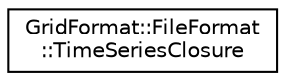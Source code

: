 digraph "Graphical Class Hierarchy"
{
 // LATEX_PDF_SIZE
  edge [fontname="Helvetica",fontsize="10",labelfontname="Helvetica",labelfontsize="10"];
  node [fontname="Helvetica",fontsize="10",shape=record];
  rankdir="LR";
  Node0 [label="GridFormat::FileFormat\l::TimeSeriesClosure",height=0.2,width=0.4,color="black", fillcolor="white", style="filled",URL="$structGridFormat_1_1FileFormat_1_1TimeSeriesClosure.html",tooltip="Closure for time series format selection. Takes a sequential format and returns a time series variant..."];
}
